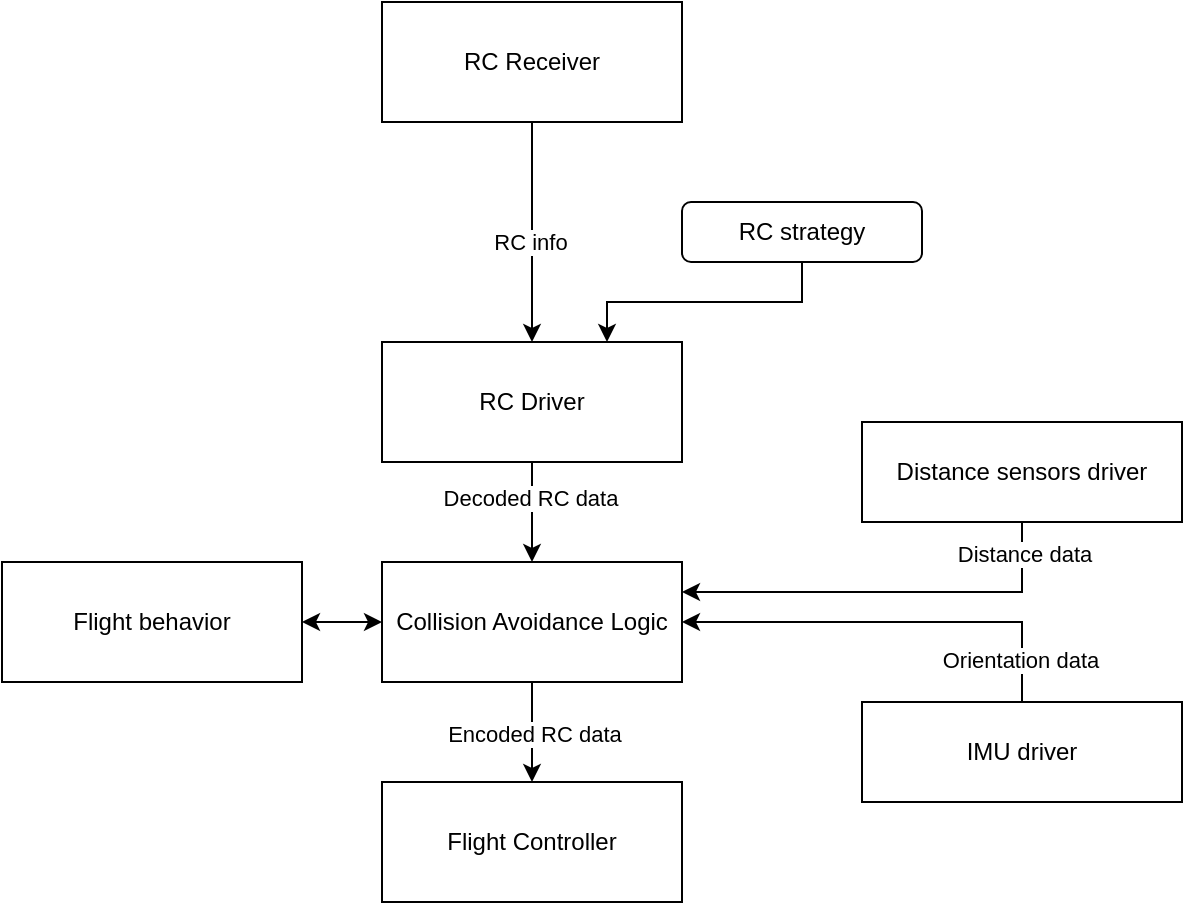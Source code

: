 <mxfile version="27.0.9">
  <diagram name="Página-1" id="Vf6ynIrYwLPlJBTCG3fn">
    <mxGraphModel dx="951" dy="598" grid="1" gridSize="10" guides="1" tooltips="1" connect="1" arrows="1" fold="1" page="1" pageScale="1" pageWidth="827" pageHeight="1169" math="0" shadow="0">
      <root>
        <mxCell id="0" />
        <mxCell id="1" parent="0" />
        <mxCell id="RvPRl2GiPRMPeRU3ZX61-5" style="edgeStyle=orthogonalEdgeStyle;rounded=0;orthogonalLoop=1;jettySize=auto;html=1;entryX=0.5;entryY=0;entryDx=0;entryDy=0;" edge="1" parent="1" source="RvPRl2GiPRMPeRU3ZX61-1" target="RvPRl2GiPRMPeRU3ZX61-3">
          <mxGeometry relative="1" as="geometry" />
        </mxCell>
        <mxCell id="RvPRl2GiPRMPeRU3ZX61-6" value="RC info" style="edgeLabel;html=1;align=center;verticalAlign=middle;resizable=0;points=[];" vertex="1" connectable="0" parent="RvPRl2GiPRMPeRU3ZX61-5">
          <mxGeometry x="0.093" y="-1" relative="1" as="geometry">
            <mxPoint as="offset" />
          </mxGeometry>
        </mxCell>
        <mxCell id="RvPRl2GiPRMPeRU3ZX61-1" value="RC Receiver" style="rounded=0;whiteSpace=wrap;html=1;" vertex="1" parent="1">
          <mxGeometry x="320" y="40" width="150" height="60" as="geometry" />
        </mxCell>
        <mxCell id="RvPRl2GiPRMPeRU3ZX61-13" style="edgeStyle=orthogonalEdgeStyle;rounded=0;orthogonalLoop=1;jettySize=auto;html=1;entryX=0.5;entryY=0;entryDx=0;entryDy=0;" edge="1" parent="1" source="RvPRl2GiPRMPeRU3ZX61-3" target="RvPRl2GiPRMPeRU3ZX61-11">
          <mxGeometry relative="1" as="geometry" />
        </mxCell>
        <mxCell id="RvPRl2GiPRMPeRU3ZX61-15" value="Decoded RC data" style="edgeLabel;html=1;align=center;verticalAlign=middle;resizable=0;points=[];" vertex="1" connectable="0" parent="RvPRl2GiPRMPeRU3ZX61-13">
          <mxGeometry x="-0.276" y="-1" relative="1" as="geometry">
            <mxPoint as="offset" />
          </mxGeometry>
        </mxCell>
        <mxCell id="RvPRl2GiPRMPeRU3ZX61-3" value="RC Driver" style="rounded=0;whiteSpace=wrap;html=1;" vertex="1" parent="1">
          <mxGeometry x="320" y="210" width="150" height="60" as="geometry" />
        </mxCell>
        <mxCell id="RvPRl2GiPRMPeRU3ZX61-8" style="edgeStyle=orthogonalEdgeStyle;rounded=0;orthogonalLoop=1;jettySize=auto;html=1;entryX=0.75;entryY=0;entryDx=0;entryDy=0;" edge="1" parent="1" source="RvPRl2GiPRMPeRU3ZX61-7" target="RvPRl2GiPRMPeRU3ZX61-3">
          <mxGeometry relative="1" as="geometry">
            <mxPoint x="450" y="160" as="targetPoint" />
          </mxGeometry>
        </mxCell>
        <mxCell id="RvPRl2GiPRMPeRU3ZX61-7" value="RC strategy" style="rounded=1;whiteSpace=wrap;html=1;" vertex="1" parent="1">
          <mxGeometry x="470" y="140" width="120" height="30" as="geometry" />
        </mxCell>
        <mxCell id="RvPRl2GiPRMPeRU3ZX61-14" style="edgeStyle=orthogonalEdgeStyle;rounded=0;orthogonalLoop=1;jettySize=auto;html=1;entryX=0.5;entryY=0;entryDx=0;entryDy=0;" edge="1" parent="1" source="RvPRl2GiPRMPeRU3ZX61-11" target="RvPRl2GiPRMPeRU3ZX61-12">
          <mxGeometry relative="1" as="geometry" />
        </mxCell>
        <mxCell id="RvPRl2GiPRMPeRU3ZX61-16" value="Encoded RC data" style="edgeLabel;html=1;align=center;verticalAlign=middle;resizable=0;points=[];" vertex="1" connectable="0" parent="RvPRl2GiPRMPeRU3ZX61-14">
          <mxGeometry x="0.013" y="1" relative="1" as="geometry">
            <mxPoint as="offset" />
          </mxGeometry>
        </mxCell>
        <mxCell id="RvPRl2GiPRMPeRU3ZX61-11" value="Collision Avoidance Logic" style="rounded=0;whiteSpace=wrap;html=1;" vertex="1" parent="1">
          <mxGeometry x="320" y="320" width="150" height="60" as="geometry" />
        </mxCell>
        <mxCell id="RvPRl2GiPRMPeRU3ZX61-12" value="Flight Controller" style="rounded=0;whiteSpace=wrap;html=1;" vertex="1" parent="1">
          <mxGeometry x="320" y="430" width="150" height="60" as="geometry" />
        </mxCell>
        <mxCell id="RvPRl2GiPRMPeRU3ZX61-19" style="edgeStyle=orthogonalEdgeStyle;rounded=0;orthogonalLoop=1;jettySize=auto;html=1;entryX=1;entryY=0.25;entryDx=0;entryDy=0;" edge="1" parent="1" source="RvPRl2GiPRMPeRU3ZX61-17" target="RvPRl2GiPRMPeRU3ZX61-11">
          <mxGeometry relative="1" as="geometry">
            <mxPoint x="640" y="350" as="targetPoint" />
            <Array as="points">
              <mxPoint x="640" y="335" />
            </Array>
          </mxGeometry>
        </mxCell>
        <mxCell id="RvPRl2GiPRMPeRU3ZX61-22" value="Distance data" style="edgeLabel;html=1;align=center;verticalAlign=middle;resizable=0;points=[];" vertex="1" connectable="0" parent="RvPRl2GiPRMPeRU3ZX61-19">
          <mxGeometry x="-0.85" y="1" relative="1" as="geometry">
            <mxPoint as="offset" />
          </mxGeometry>
        </mxCell>
        <mxCell id="RvPRl2GiPRMPeRU3ZX61-17" value="Distance sensors driver" style="rounded=0;whiteSpace=wrap;html=1;" vertex="1" parent="1">
          <mxGeometry x="560" y="250" width="160" height="50" as="geometry" />
        </mxCell>
        <mxCell id="RvPRl2GiPRMPeRU3ZX61-20" style="edgeStyle=orthogonalEdgeStyle;rounded=0;orthogonalLoop=1;jettySize=auto;html=1;entryX=1;entryY=0.5;entryDx=0;entryDy=0;" edge="1" parent="1" source="RvPRl2GiPRMPeRU3ZX61-18" target="RvPRl2GiPRMPeRU3ZX61-11">
          <mxGeometry relative="1" as="geometry">
            <Array as="points">
              <mxPoint x="640" y="350" />
            </Array>
          </mxGeometry>
        </mxCell>
        <mxCell id="RvPRl2GiPRMPeRU3ZX61-21" value="Orientation data" style="edgeLabel;html=1;align=center;verticalAlign=middle;resizable=0;points=[];" vertex="1" connectable="0" parent="RvPRl2GiPRMPeRU3ZX61-20">
          <mxGeometry x="-0.797" y="1" relative="1" as="geometry">
            <mxPoint as="offset" />
          </mxGeometry>
        </mxCell>
        <mxCell id="RvPRl2GiPRMPeRU3ZX61-18" value="IMU driver" style="rounded=0;whiteSpace=wrap;html=1;" vertex="1" parent="1">
          <mxGeometry x="560" y="390" width="160" height="50" as="geometry" />
        </mxCell>
        <mxCell id="RvPRl2GiPRMPeRU3ZX61-24" style="edgeStyle=orthogonalEdgeStyle;rounded=0;orthogonalLoop=1;jettySize=auto;html=1;entryX=0;entryY=0.5;entryDx=0;entryDy=0;startArrow=classic;startFill=1;" edge="1" parent="1" source="RvPRl2GiPRMPeRU3ZX61-23" target="RvPRl2GiPRMPeRU3ZX61-11">
          <mxGeometry relative="1" as="geometry" />
        </mxCell>
        <mxCell id="RvPRl2GiPRMPeRU3ZX61-23" value="Flight behavior" style="rounded=0;whiteSpace=wrap;html=1;" vertex="1" parent="1">
          <mxGeometry x="130" y="320" width="150" height="60" as="geometry" />
        </mxCell>
      </root>
    </mxGraphModel>
  </diagram>
</mxfile>
